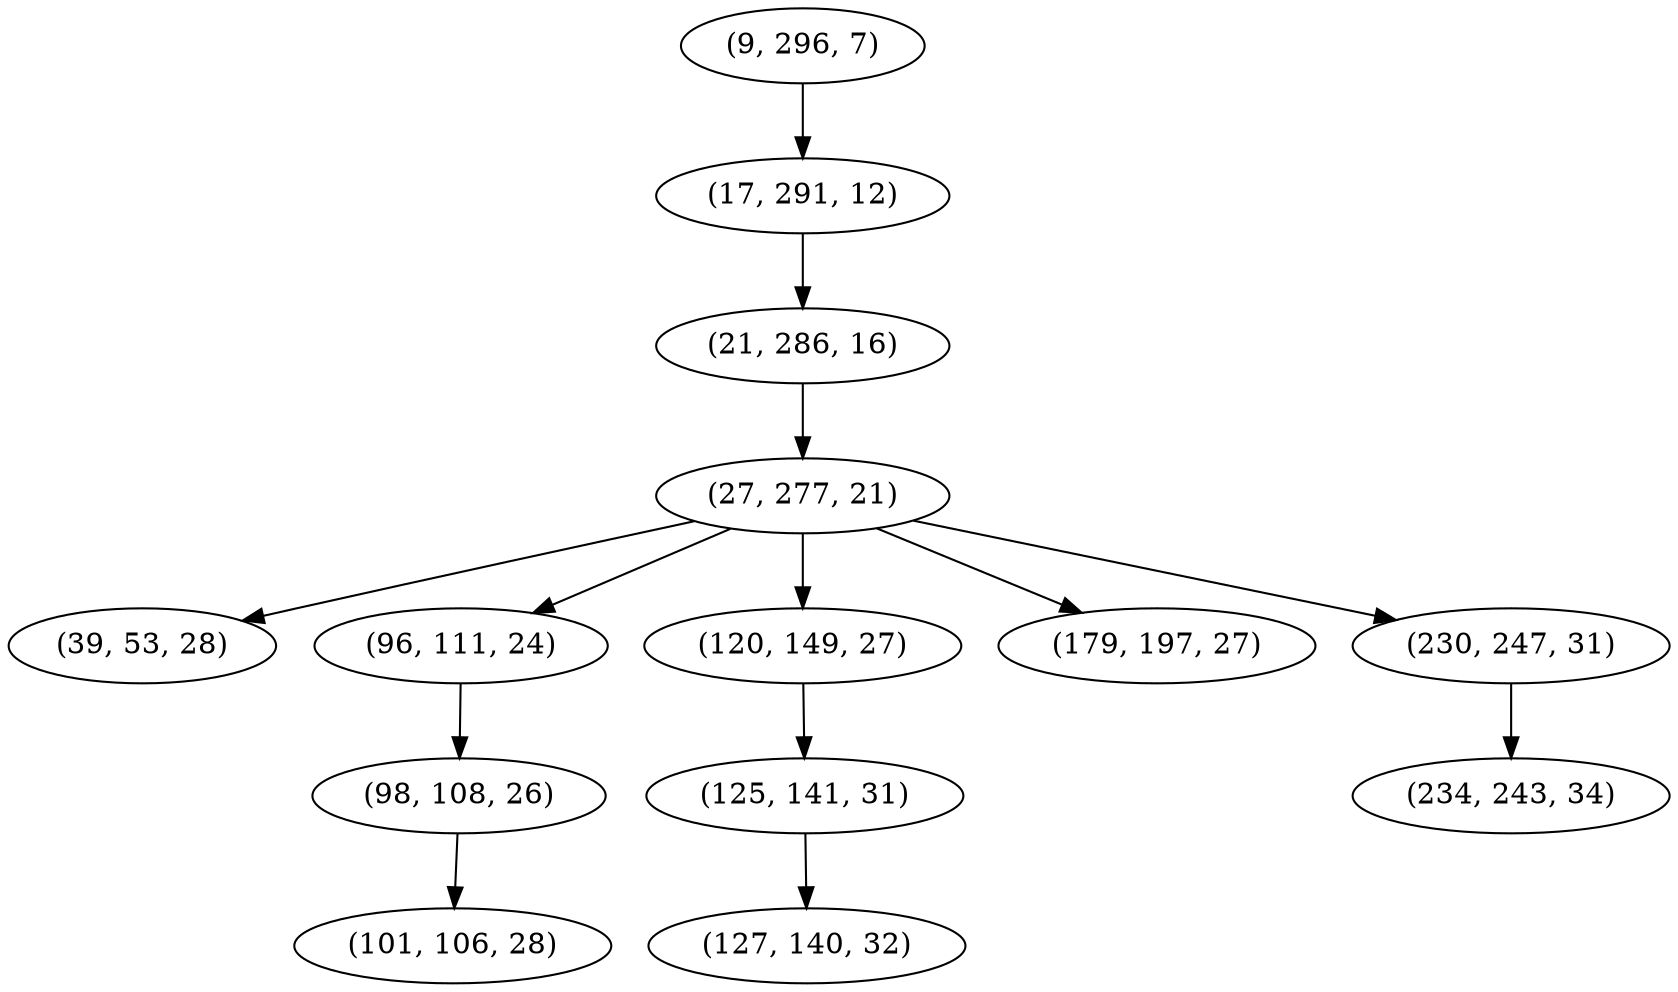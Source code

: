 digraph tree {
    "(9, 296, 7)";
    "(17, 291, 12)";
    "(21, 286, 16)";
    "(27, 277, 21)";
    "(39, 53, 28)";
    "(96, 111, 24)";
    "(98, 108, 26)";
    "(101, 106, 28)";
    "(120, 149, 27)";
    "(125, 141, 31)";
    "(127, 140, 32)";
    "(179, 197, 27)";
    "(230, 247, 31)";
    "(234, 243, 34)";
    "(9, 296, 7)" -> "(17, 291, 12)";
    "(17, 291, 12)" -> "(21, 286, 16)";
    "(21, 286, 16)" -> "(27, 277, 21)";
    "(27, 277, 21)" -> "(39, 53, 28)";
    "(27, 277, 21)" -> "(96, 111, 24)";
    "(27, 277, 21)" -> "(120, 149, 27)";
    "(27, 277, 21)" -> "(179, 197, 27)";
    "(27, 277, 21)" -> "(230, 247, 31)";
    "(96, 111, 24)" -> "(98, 108, 26)";
    "(98, 108, 26)" -> "(101, 106, 28)";
    "(120, 149, 27)" -> "(125, 141, 31)";
    "(125, 141, 31)" -> "(127, 140, 32)";
    "(230, 247, 31)" -> "(234, 243, 34)";
}
